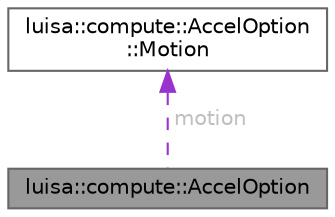 digraph "luisa::compute::AccelOption"
{
 // LATEX_PDF_SIZE
  bgcolor="transparent";
  edge [fontname=Helvetica,fontsize=10,labelfontname=Helvetica,labelfontsize=10];
  node [fontname=Helvetica,fontsize=10,shape=box,height=0.2,width=0.4];
  Node1 [id="Node000001",label="luisa::compute::AccelOption",height=0.2,width=0.4,color="gray40", fillcolor="grey60", style="filled", fontcolor="black",tooltip=" "];
  Node2 -> Node1 [id="edge1_Node000001_Node000002",dir="back",color="darkorchid3",style="dashed",tooltip=" ",label=" motion",fontcolor="grey" ];
  Node2 [id="Node000002",label="luisa::compute::AccelOption\l::Motion",height=0.2,width=0.4,color="gray40", fillcolor="white", style="filled",URL="$structluisa_1_1compute_1_1_accel_option_1_1_motion.html",tooltip=" "];
}
